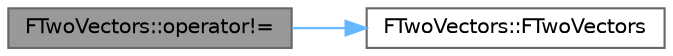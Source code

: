 digraph "FTwoVectors::operator!="
{
 // INTERACTIVE_SVG=YES
 // LATEX_PDF_SIZE
  bgcolor="transparent";
  edge [fontname=Helvetica,fontsize=10,labelfontname=Helvetica,labelfontsize=10];
  node [fontname=Helvetica,fontsize=10,shape=box,height=0.2,width=0.4];
  rankdir="LR";
  Node1 [id="Node000001",label="FTwoVectors::operator!=",height=0.2,width=0.4,color="gray40", fillcolor="grey60", style="filled", fontcolor="black",tooltip="Checks two pairs for inequality."];
  Node1 -> Node2 [id="edge1_Node000001_Node000002",color="steelblue1",style="solid",tooltip=" "];
  Node2 [id="Node000002",label="FTwoVectors::FTwoVectors",height=0.2,width=0.4,color="grey40", fillcolor="white", style="filled",URL="$d4/d42/structFTwoVectors.html#afdc3162f09f1e42dc0eca934b7357119",tooltip="Default constructor."];
}
